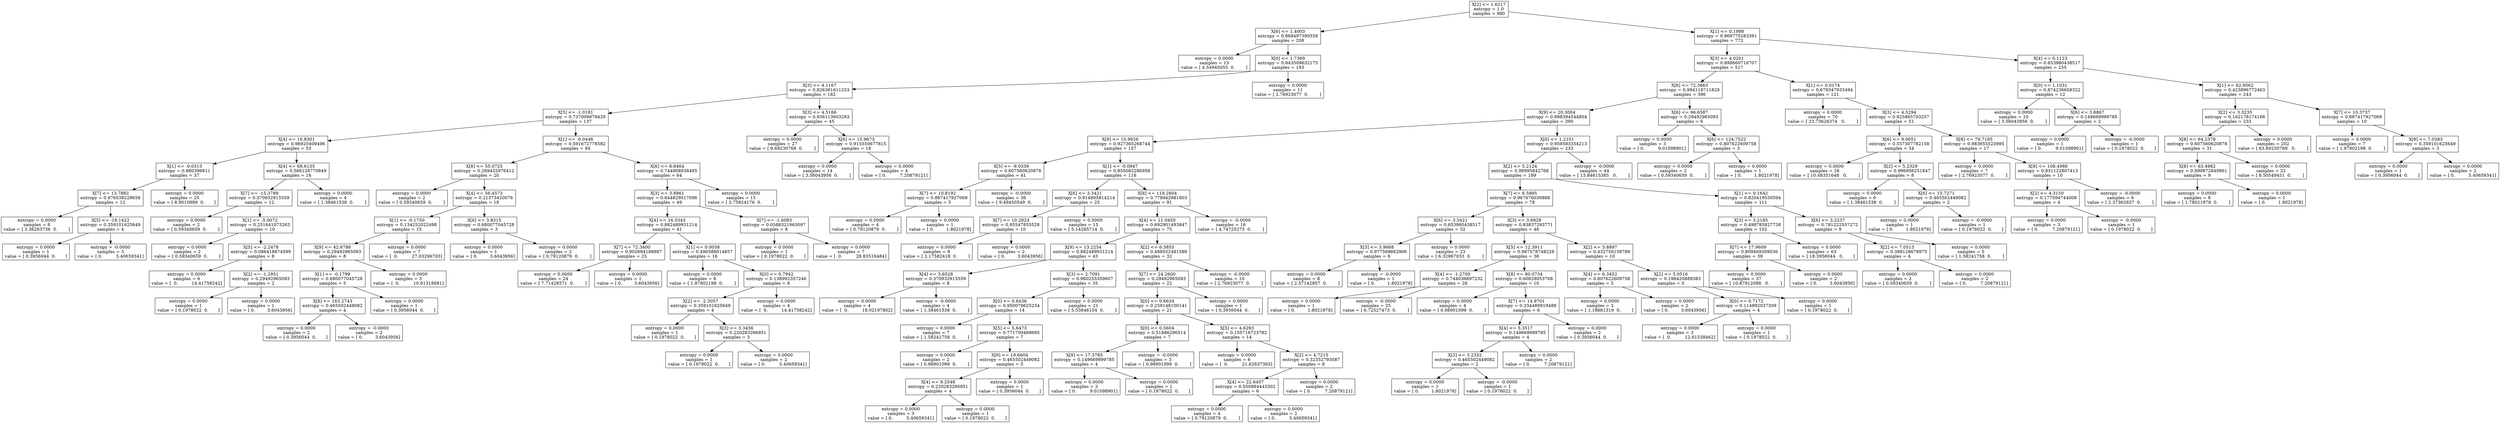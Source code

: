 digraph Tree {
0 [label="X[2] <= 1.6217\nentropy = 1.0\nsamples = 980", shape="box"] ;
1 [label="X[6] <= 1.4003\nentropy = 0.868497390558\nsamples = 208", shape="box"] ;
0 -> 1 ;
2 [label="entropy = 0.0000\nsamples = 15\nvalue = [ 4.54945055  0.        ]", shape="box"] ;
1 -> 2 ;
3 [label="X[0] <= 1.7369\nentropy = 0.843509632173\nsamples = 193", shape="box"] ;
1 -> 3 ;
4 [label="X[3] <= 4.1167\nentropy = 0.826381611253\nsamples = 182", shape="box"] ;
3 -> 4 ;
5 [label="X[5] <= -1.0181\nentropy = 0.737009879429\nsamples = 137", shape="box"] ;
4 -> 5 ;
6 [label="X[4] <= 16.8301\nentropy = 0.96920409496\nsamples = 53", shape="box"] ;
5 -> 6 ;
7 [label="X[1] <= -0.0313\nentropy = 0.880396811\nsamples = 37", shape="box"] ;
6 -> 7 ;
8 [label="X[7] <= 13.7882\nentropy = 0.976538229658\nsamples = 12", shape="box"] ;
7 -> 8 ;
9 [label="entropy = 0.0000\nsamples = 8\nvalue = [ 3.36263736  0.        ]", shape="box"] ;
8 -> 9 ;
10 [label="X[5] <= -18.1422\nentropy = 0.359101625649\nsamples = 4", shape="box"] ;
8 -> 10 ;
11 [label="entropy = 0.0000\nsamples = 1\nvalue = [ 0.3956044  0.       ]", shape="box"] ;
10 -> 11 ;
12 [label="entropy = -0.0000\nsamples = 3\nvalue = [ 0.          5.40659341]", shape="box"] ;
10 -> 12 ;
13 [label="entropy = 0.0000\nsamples = 25\nvalue = [ 8.9010989  0.       ]", shape="box"] ;
7 -> 13 ;
14 [label="X[4] <= 68.6135\nentropy = 0.566128770849\nsamples = 16", shape="box"] ;
6 -> 14 ;
15 [label="X[7] <= -15.3789\nentropy = 0.370932915559\nsamples = 12", shape="box"] ;
14 -> 15 ;
16 [label="entropy = 0.0000\nsamples = 2\nvalue = [ 0.59340659  0.        ]", shape="box"] ;
15 -> 16 ;
17 [label="X[1] <= -5.0072\nentropy = 0.251641073263\nsamples = 10", shape="box"] ;
15 -> 17 ;
18 [label="entropy = 0.0000\nsamples = 2\nvalue = [ 0.59340659  0.        ]", shape="box"] ;
17 -> 18 ;
19 [label="X[5] <= -2.2478\nentropy = 0.086418874599\nsamples = 8", shape="box"] ;
17 -> 19 ;
20 [label="entropy = 0.0000\nsamples = 6\nvalue = [  0.          14.41758242]", shape="box"] ;
19 -> 20 ;
21 [label="X[2] <= -1.2951\nentropy = 0.29492965093\nsamples = 2", shape="box"] ;
19 -> 21 ;
22 [label="entropy = 0.0000\nsamples = 1\nvalue = [ 0.1978022  0.       ]", shape="box"] ;
21 -> 22 ;
23 [label="entropy = 0.0000\nsamples = 1\nvalue = [ 0.         3.6043956]", shape="box"] ;
21 -> 23 ;
24 [label="entropy = 0.0000\nsamples = 4\nvalue = [ 1.38461538  0.        ]", shape="box"] ;
14 -> 24 ;
25 [label="X[1] <= -0.0446\nentropy = 0.591672778582\nsamples = 84", shape="box"] ;
5 -> 25 ;
26 [label="X[8] <= 55.0725\nentropy = 0.269452976412\nsamples = 20", shape="box"] ;
25 -> 26 ;
27 [label="entropy = 0.0000\nsamples = 2\nvalue = [ 0.59340659  0.        ]", shape="box"] ;
26 -> 27 ;
28 [label="X[4] <= 56.4573\nentropy = 0.21373420076\nsamples = 18", shape="box"] ;
26 -> 28 ;
29 [label="X[1] <= -0.1750\nentropy = 0.134252022498\nsamples = 15", shape="box"] ;
28 -> 29 ;
30 [label="X[9] <= 42.6786\nentropy = 0.29492965093\nsamples = 8", shape="box"] ;
29 -> 30 ;
31 [label="X[1] <= -0.1799\nentropy = 0.680077045728\nsamples = 5", shape="box"] ;
30 -> 31 ;
32 [label="X[8] <= 163.2743\nentropy = 0.465502449082\nsamples = 4", shape="box"] ;
31 -> 32 ;
33 [label="entropy = 0.0000\nsamples = 2\nvalue = [ 0.3956044  0.       ]", shape="box"] ;
32 -> 33 ;
34 [label="entropy = -0.0000\nsamples = 2\nvalue = [ 0.         3.6043956]", shape="box"] ;
32 -> 34 ;
35 [label="entropy = 0.0000\nsamples = 1\nvalue = [ 0.3956044  0.       ]", shape="box"] ;
31 -> 35 ;
36 [label="entropy = 0.0000\nsamples = 3\nvalue = [  0.          10.81318681]", shape="box"] ;
30 -> 36 ;
37 [label="entropy = 0.0000\nsamples = 7\nvalue = [  0.          27.03296703]", shape="box"] ;
29 -> 37 ;
38 [label="X[6] <= 3.8315\nentropy = 0.680077045728\nsamples = 3", shape="box"] ;
28 -> 38 ;
39 [label="entropy = 0.0000\nsamples = 1\nvalue = [ 0.         3.6043956]", shape="box"] ;
38 -> 39 ;
40 [label="entropy = 0.0000\nsamples = 2\nvalue = [ 0.79120879  0.        ]", shape="box"] ;
38 -> 40 ;
41 [label="X[6] <= 8.6464\nentropy = 0.744908938495\nsamples = 64", shape="box"] ;
25 -> 41 ;
42 [label="X[3] <= 3.8861\nentropy = 0.644829517096\nsamples = 49", shape="box"] ;
41 -> 42 ;
43 [label="X[4] <= 16.5343\nentropy = 0.882489931214\nsamples = 41", shape="box"] ;
42 -> 43 ;
44 [label="X[7] <= 72.3400\nentropy = 0.902684188897\nsamples = 25", shape="box"] ;
43 -> 44 ;
45 [label="entropy = 0.0000\nsamples = 24\nvalue = [ 7.71428571  0.        ]", shape="box"] ;
44 -> 45 ;
46 [label="entropy = 0.0000\nsamples = 1\nvalue = [ 0.         3.6043956]", shape="box"] ;
44 -> 46 ;
47 [label="X[1] <= 0.0058\nentropy = 0.490588014857\nsamples = 16", shape="box"] ;
43 -> 47 ;
48 [label="entropy = 0.0000\nsamples = 8\nvalue = [ 1.97802198  0.        ]", shape="box"] ;
47 -> 48 ;
49 [label="X[0] <= 0.7942\nentropy = 0.138992357246\nsamples = 8", shape="box"] ;
47 -> 49 ;
50 [label="X[2] <= -2.3057\nentropy = 0.359101625649\nsamples = 4", shape="box"] ;
49 -> 50 ;
51 [label="entropy = 0.0000\nsamples = 1\nvalue = [ 0.1978022  0.       ]", shape="box"] ;
50 -> 51 ;
52 [label="X[3] <= 3.3456\nentropy = 0.220283266951\nsamples = 3", shape="box"] ;
50 -> 52 ;
53 [label="entropy = 0.0000\nsamples = 1\nvalue = [ 0.1978022  0.       ]", shape="box"] ;
52 -> 53 ;
54 [label="entropy = 0.0000\nsamples = 2\nvalue = [ 0.          5.40659341]", shape="box"] ;
52 -> 54 ;
55 [label="entropy = 0.0000\nsamples = 4\nvalue = [  0.          14.41758242]", shape="box"] ;
49 -> 55 ;
56 [label="X[7] <= -1.6083\nentropy = 0.0588321963097\nsamples = 8", shape="box"] ;
42 -> 56 ;
57 [label="entropy = 0.0000\nsamples = 1\nvalue = [ 0.1978022  0.       ]", shape="box"] ;
56 -> 57 ;
58 [label="entropy = 0.0000\nsamples = 7\nvalue = [  0.          28.83516484]", shape="box"] ;
56 -> 58 ;
59 [label="entropy = 0.0000\nsamples = 15\nvalue = [ 3.75824176  0.        ]", shape="box"] ;
41 -> 59 ;
60 [label="X[3] <= 4.5166\nentropy = 0.936113603283\nsamples = 45", shape="box"] ;
4 -> 60 ;
61 [label="entropy = 0.0000\nsamples = 27\nvalue = [ 9.69230769  0.        ]", shape="box"] ;
60 -> 61 ;
62 [label="X[6] <= 15.9673\nentropy = 0.915550677815\nsamples = 18", shape="box"] ;
60 -> 62 ;
63 [label="entropy = 0.0000\nsamples = 14\nvalue = [ 3.56043956  0.        ]", shape="box"] ;
62 -> 63 ;
64 [label="entropy = 0.0000\nsamples = 4\nvalue = [ 0.          7.20879121]", shape="box"] ;
62 -> 64 ;
65 [label="entropy = 0.0000\nsamples = 11\nvalue = [ 2.76923077  0.        ]", shape="box"] ;
3 -> 65 ;
66 [label="X[1] <= 0.1998\nentropy = 0.969775283391\nsamples = 772", shape="box"] ;
0 -> 66 ;
67 [label="X[3] <= 4.0201\nentropy = 0.998660716707\nsamples = 517", shape="box"] ;
66 -> 67 ;
68 [label="X[6] <= 72.3663\nentropy = 0.994118711828\nsamples = 396", shape="box"] ;
67 -> 68 ;
69 [label="X[9] <= 20.3004\nentropy = 0.998394544804\nsamples = 390", shape="box"] ;
68 -> 69 ;
70 [label="X[9] <= 10.9926\nentropy = 0.927365268744\nsamples = 157", shape="box"] ;
69 -> 70 ;
71 [label="X[5] <= -9.0339\nentropy = 0.607560620878\nsamples = 41", shape="box"] ;
70 -> 71 ;
72 [label="X[7] <= 10.8192\nentropy = 0.887417927069\nsamples = 5", shape="box"] ;
71 -> 72 ;
73 [label="entropy = 0.0000\nsamples = 4\nvalue = [ 0.79120879  0.        ]", shape="box"] ;
72 -> 73 ;
74 [label="entropy = 0.0000\nsamples = 1\nvalue = [ 0.         1.8021978]", shape="box"] ;
72 -> 74 ;
75 [label="entropy = -0.0000\nsamples = 36\nvalue = [ 9.49450549  0.        ]", shape="box"] ;
71 -> 75 ;
76 [label="X[1] <= -0.0947\nentropy = 0.855082286958\nsamples = 116", shape="box"] ;
70 -> 76 ;
77 [label="X[6] <= 3.3421\nentropy = 0.914905814214\nsamples = 25", shape="box"] ;
76 -> 77 ;
78 [label="X[7] <= 10.2824\nentropy = 0.95547855528\nsamples = 10", shape="box"] ;
77 -> 78 ;
79 [label="entropy = 0.0000\nsamples = 8\nvalue = [ 2.17582418  0.        ]", shape="box"] ;
78 -> 79 ;
80 [label="entropy = 0.0000\nsamples = 2\nvalue = [ 0.         3.6043956]", shape="box"] ;
78 -> 80 ;
81 [label="entropy = 0.0000\nsamples = 15\nvalue = [ 5.14285714  0.        ]", shape="box"] ;
77 -> 81 ;
82 [label="X[8] <= 118.2604\nentropy = 0.778942981803\nsamples = 91", shape="box"] ;
76 -> 82 ;
83 [label="X[4] <= 11.0450\nentropy = 0.692901493847\nsamples = 75", shape="box"] ;
82 -> 83 ;
84 [label="X[9] <= 13.2254\nentropy = 0.882489931214\nsamples = 43", shape="box"] ;
83 -> 84 ;
85 [label="X[4] <= 5.6528\nentropy = 0.370932915559\nsamples = 8", shape="box"] ;
84 -> 85 ;
86 [label="entropy = 0.0000\nsamples = 4\nvalue = [  0.          18.02197802]", shape="box"] ;
85 -> 86 ;
87 [label="entropy = -0.0000\nsamples = 4\nvalue = [ 1.38461538  0.        ]", shape="box"] ;
85 -> 87 ;
88 [label="X[3] <= 2.7091\nentropy = 0.960255359607\nsamples = 35", shape="box"] ;
84 -> 88 ;
89 [label="X[0] <= 0.8436\nentropy = 0.950079625234\nsamples = 14", shape="box"] ;
88 -> 89 ;
90 [label="entropy = 0.0000\nsamples = 7\nvalue = [ 1.58241758  0.        ]", shape="box"] ;
89 -> 90 ;
91 [label="X[5] <= 5.6473\nentropy = 0.771709469695\nsamples = 7", shape="box"] ;
89 -> 91 ;
92 [label="entropy = 0.0000\nsamples = 2\nvalue = [ 0.98901099  0.        ]", shape="box"] ;
91 -> 92 ;
93 [label="X[9] <= 19.6604\nentropy = 0.465502449082\nsamples = 5", shape="box"] ;
91 -> 93 ;
94 [label="X[4] <= 9.2548\nentropy = 0.220283266951\nsamples = 4", shape="box"] ;
93 -> 94 ;
95 [label="entropy = 0.0000\nsamples = 3\nvalue = [ 0.          5.40659341]", shape="box"] ;
94 -> 95 ;
96 [label="entropy = 0.0000\nsamples = 1\nvalue = [ 0.1978022  0.       ]", shape="box"] ;
94 -> 96 ;
97 [label="entropy = 0.0000\nsamples = 1\nvalue = [ 0.3956044  0.       ]", shape="box"] ;
93 -> 97 ;
98 [label="entropy = 0.0000\nsamples = 21\nvalue = [ 5.53846154  0.        ]", shape="box"] ;
88 -> 98 ;
99 [label="X[2] <= 6.3855\nentropy = 0.488552481589\nsamples = 32", shape="box"] ;
83 -> 99 ;
100 [label="X[7] <= 24.2600\nentropy = 0.29492965093\nsamples = 22", shape="box"] ;
99 -> 100 ;
101 [label="X[0] <= 0.6634\nentropy = 0.259148100141\nsamples = 21", shape="box"] ;
100 -> 101 ;
102 [label="X[0] <= 0.5604\nentropy = 0.51886296514\nsamples = 7", shape="box"] ;
101 -> 102 ;
103 [label="X[9] <= 17.3785\nentropy = 0.149669999785\nsamples = 4", shape="box"] ;
102 -> 103 ;
104 [label="entropy = 0.0000\nsamples = 3\nvalue = [ 0.          9.01098901]", shape="box"] ;
103 -> 104 ;
105 [label="entropy = 0.0000\nsamples = 1\nvalue = [ 0.1978022  0.       ]", shape="box"] ;
103 -> 105 ;
106 [label="entropy = -0.0000\nsamples = 3\nvalue = [ 0.98901099  0.        ]", shape="box"] ;
102 -> 106 ;
107 [label="X[5] <= 4.6293\nentropy = 0.155716723782\nsamples = 14", shape="box"] ;
101 -> 107 ;
108 [label="entropy = 0.0000\nsamples = 6\nvalue = [  0.          21.62637363]", shape="box"] ;
107 -> 108 ;
109 [label="X[2] <= 4.7215\nentropy = 0.32352793087\nsamples = 8", shape="box"] ;
107 -> 109 ;
110 [label="X[4] <= 22.6457\nentropy = 0.550984443302\nsamples = 6", shape="box"] ;
109 -> 110 ;
111 [label="entropy = 0.0000\nsamples = 4\nvalue = [ 0.79120879  0.        ]", shape="box"] ;
110 -> 111 ;
112 [label="entropy = 0.0000\nsamples = 2\nvalue = [ 0.          5.40659341]", shape="box"] ;
110 -> 112 ;
113 [label="entropy = 0.0000\nsamples = 2\nvalue = [ 0.          7.20879121]", shape="box"] ;
109 -> 113 ;
114 [label="entropy = 0.0000\nsamples = 1\nvalue = [ 0.3956044  0.       ]", shape="box"] ;
100 -> 114 ;
115 [label="entropy = -0.0000\nsamples = 10\nvalue = [ 2.76923077  0.        ]", shape="box"] ;
99 -> 115 ;
116 [label="entropy = -0.0000\nsamples = 16\nvalue = [ 4.74725275  0.        ]", shape="box"] ;
82 -> 116 ;
117 [label="X[0] <= 1.2101\nentropy = 0.959583354213\nsamples = 233", shape="box"] ;
69 -> 117 ;
118 [label="X[2] <= 5.2124\nentropy = 0.98995842768\nsamples = 189", shape="box"] ;
117 -> 118 ;
119 [label="X[7] <= 6.5895\nentropy = 0.967676030888\nsamples = 78", shape="box"] ;
118 -> 119 ;
120 [label="X[6] <= 3.5421\nentropy = 0.653980438517\nsamples = 32", shape="box"] ;
119 -> 120 ;
121 [label="X[3] <= 3.9668\nentropy = 0.977569662906\nsamples = 9", shape="box"] ;
120 -> 121 ;
122 [label="entropy = 0.0000\nsamples = 8\nvalue = [ 2.57142857  0.        ]", shape="box"] ;
121 -> 122 ;
123 [label="entropy = -0.0000\nsamples = 1\nvalue = [ 0.         1.8021978]", shape="box"] ;
121 -> 123 ;
124 [label="entropy = 0.0000\nsamples = 23\nvalue = [ 6.32967033  0.        ]", shape="box"] ;
120 -> 124 ;
125 [label="X[3] <= 3.6829\nentropy = 0.83837293771\nsamples = 46", shape="box"] ;
119 -> 125 ;
126 [label="X[5] <= 12.3911\nentropy = 0.987578748228\nsamples = 36", shape="box"] ;
125 -> 126 ;
127 [label="X[4] <= -1.2700\nentropy = 0.744036697232\nsamples = 26", shape="box"] ;
126 -> 127 ;
128 [label="entropy = 0.0000\nsamples = 1\nvalue = [ 0.         1.8021978]", shape="box"] ;
127 -> 128 ;
129 [label="entropy = -0.0000\nsamples = 25\nvalue = [ 6.72527473  0.        ]", shape="box"] ;
127 -> 129 ;
130 [label="X[8] <= 80.0734\nentropy = 0.60828053768\nsamples = 10", shape="box"] ;
126 -> 130 ;
131 [label="entropy = 0.0000\nsamples = 4\nvalue = [ 0.98901099  0.        ]", shape="box"] ;
130 -> 131 ;
132 [label="X[7] <= 14.9701\nentropy = 0.334489919488\nsamples = 6", shape="box"] ;
130 -> 132 ;
133 [label="X[4] <= 5.3517\nentropy = 0.149669999785\nsamples = 4", shape="box"] ;
132 -> 133 ;
134 [label="X[3] <= 3.2352\nentropy = 0.465502449082\nsamples = 2", shape="box"] ;
133 -> 134 ;
135 [label="entropy = 0.0000\nsamples = 1\nvalue = [ 0.         1.8021978]", shape="box"] ;
134 -> 135 ;
136 [label="entropy = -0.0000\nsamples = 1\nvalue = [ 0.1978022  0.       ]", shape="box"] ;
134 -> 136 ;
137 [label="entropy = 0.0000\nsamples = 2\nvalue = [ 0.          7.20879121]", shape="box"] ;
133 -> 137 ;
138 [label="entropy = 0.0000\nsamples = 2\nvalue = [ 0.3956044  0.       ]", shape="box"] ;
132 -> 138 ;
139 [label="X[2] <= 3.8897\nentropy = 0.432750158789\nsamples = 10", shape="box"] ;
125 -> 139 ;
140 [label="X[4] <= 6.3452\nentropy = 0.807622609758\nsamples = 5", shape="box"] ;
139 -> 140 ;
141 [label="entropy = 0.0000\nsamples = 3\nvalue = [ 1.18681319  0.        ]", shape="box"] ;
140 -> 141 ;
142 [label="entropy = 0.0000\nsamples = 2\nvalue = [ 0.         3.6043956]", shape="box"] ;
140 -> 142 ;
143 [label="X[2] <= 5.0516\nentropy = 0.196420889383\nsamples = 5", shape="box"] ;
139 -> 143 ;
144 [label="X[0] <= 0.7172\nentropy = 0.114992037309\nsamples = 4", shape="box"] ;
143 -> 144 ;
145 [label="entropy = 0.0000\nsamples = 3\nvalue = [  0.          12.61538462]", shape="box"] ;
144 -> 145 ;
146 [label="entropy = 0.0000\nsamples = 1\nvalue = [ 0.1978022  0.       ]", shape="box"] ;
144 -> 146 ;
147 [label="entropy = 0.0000\nsamples = 1\nvalue = [ 0.1978022  0.       ]", shape="box"] ;
143 -> 147 ;
148 [label="X[1] <= 0.1642\nentropy = 0.820419530594\nsamples = 111", shape="box"] ;
118 -> 148 ;
149 [label="X[3] <= 3.2185\nentropy = 0.498785827738\nsamples = 102", shape="box"] ;
148 -> 149 ;
150 [label="X[7] <= 17.9609\nentropy = 0.809469309536\nsamples = 39", shape="box"] ;
149 -> 150 ;
151 [label="entropy = 0.0000\nsamples = 37\nvalue = [ 10.87912088   0.        ]", shape="box"] ;
150 -> 151 ;
152 [label="entropy = 0.0000\nsamples = 2\nvalue = [ 0.         3.6043956]", shape="box"] ;
150 -> 152 ;
153 [label="entropy = 0.0000\nsamples = 63\nvalue = [ 18.3956044   0.       ]", shape="box"] ;
149 -> 153 ;
154 [label="X[6] <= 3.2237\nentropy = 0.781222557272\nsamples = 9", shape="box"] ;
148 -> 154 ;
155 [label="X[2] <= 7.0513\nentropy = 0.388128678975\nsamples = 4", shape="box"] ;
154 -> 155 ;
156 [label="entropy = 0.0000\nsamples = 2\nvalue = [ 0.59340659  0.        ]", shape="box"] ;
155 -> 156 ;
157 [label="entropy = 0.0000\nsamples = 2\nvalue = [ 0.          7.20879121]", shape="box"] ;
155 -> 157 ;
158 [label="entropy = 0.0000\nsamples = 5\nvalue = [ 1.58241758  0.        ]", shape="box"] ;
154 -> 158 ;
159 [label="entropy = -0.0000\nsamples = 44\nvalue = [ 13.84615385   0.        ]", shape="box"] ;
117 -> 159 ;
160 [label="X[6] <= 96.6587\nentropy = 0.29492965093\nsamples = 6", shape="box"] ;
68 -> 160 ;
161 [label="entropy = 0.0000\nsamples = 3\nvalue = [ 0.          9.01098901]", shape="box"] ;
160 -> 161 ;
162 [label="X[6] <= 124.7522\nentropy = 0.807622609758\nsamples = 3", shape="box"] ;
160 -> 162 ;
163 [label="entropy = 0.0000\nsamples = 2\nvalue = [ 0.59340659  0.        ]", shape="box"] ;
162 -> 163 ;
164 [label="entropy = 0.0000\nsamples = 1\nvalue = [ 0.         1.8021978]", shape="box"] ;
162 -> 164 ;
165 [label="X[1] <= 0.0174\nentropy = 0.679347933494\nsamples = 121", shape="box"] ;
67 -> 165 ;
166 [label="entropy = 0.0000\nsamples = 70\nvalue = [ 23.73626374   0.        ]", shape="box"] ;
165 -> 166 ;
167 [label="X[3] <= 4.5294\nentropy = 0.925865703257\nsamples = 51", shape="box"] ;
165 -> 167 ;
168 [label="X[6] <= 9.0651\nentropy = 0.557307782158\nsamples = 34", shape="box"] ;
167 -> 168 ;
169 [label="entropy = 0.0000\nsamples = 26\nvalue = [ 10.48351648   0.        ]", shape="box"] ;
168 -> 169 ;
170 [label="X[2] <= 5.2329\nentropy = 0.996956251847\nsamples = 8", shape="box"] ;
168 -> 170 ;
171 [label="entropy = 0.0000\nsamples = 6\nvalue = [ 1.38461538  0.        ]", shape="box"] ;
170 -> 171 ;
172 [label="X[6] <= 15.7271\nentropy = 0.465502449082\nsamples = 2", shape="box"] ;
170 -> 172 ;
173 [label="entropy = 0.0000\nsamples = 1\nvalue = [ 0.         1.8021978]", shape="box"] ;
172 -> 173 ;
174 [label="entropy = -0.0000\nsamples = 1\nvalue = [ 0.1978022  0.       ]", shape="box"] ;
172 -> 174 ;
175 [label="X[8] <= 79.7185\nentropy = 0.983955523995\nsamples = 17", shape="box"] ;
167 -> 175 ;
176 [label="entropy = 0.0000\nsamples = 7\nvalue = [ 2.76923077  0.        ]", shape="box"] ;
175 -> 176 ;
177 [label="X[8] <= 108.4986\nentropy = 0.831122807413\nsamples = 10", shape="box"] ;
175 -> 177 ;
178 [label="X[2] <= 4.3150\nentropy = 0.177594744008\nsamples = 4", shape="box"] ;
177 -> 178 ;
179 [label="entropy = 0.0000\nsamples = 3\nvalue = [ 0.          7.20879121]", shape="box"] ;
178 -> 179 ;
180 [label="entropy = -0.0000\nsamples = 1\nvalue = [ 0.1978022  0.       ]", shape="box"] ;
178 -> 180 ;
181 [label="entropy = -0.0000\nsamples = 6\nvalue = [ 2.37362637  0.        ]", shape="box"] ;
177 -> 181 ;
182 [label="X[4] <= 0.1123\nentropy = 0.653980438517\nsamples = 255", shape="box"] ;
66 -> 182 ;
183 [label="X[0] <= 1.1031\nentropy = 0.874236658322\nsamples = 12", shape="box"] ;
182 -> 183 ;
184 [label="entropy = 0.0000\nsamples = 10\nvalue = [ 3.56043956  0.        ]", shape="box"] ;
183 -> 184 ;
185 [label="X[6] <= 3.6867\nentropy = 0.149669999785\nsamples = 2", shape="box"] ;
183 -> 185 ;
186 [label="entropy = 0.0000\nsamples = 1\nvalue = [ 0.          9.01098901]", shape="box"] ;
185 -> 186 ;
187 [label="entropy = -0.0000\nsamples = 1\nvalue = [ 0.1978022  0.       ]", shape="box"] ;
185 -> 187 ;
188 [label="X[1] <= 62.9562\nentropy = 0.423896772463\nsamples = 243", shape="box"] ;
182 -> 188 ;
189 [label="X[2] <= 3.3235\nentropy = 0.162178174166\nsamples = 233", shape="box"] ;
188 -> 189 ;
190 [label="X[8] <= 64.2378\nentropy = 0.607560620878\nsamples = 31", shape="box"] ;
189 -> 190 ;
191 [label="X[8] <= 63.4982\nentropy = 0.999972849861\nsamples = 9", shape="box"] ;
190 -> 191 ;
192 [label="entropy = 0.0000\nsamples = 8\nvalue = [ 1.78021978  0.        ]", shape="box"] ;
191 -> 192 ;
193 [label="entropy = 0.0000\nsamples = 1\nvalue = [ 0.         1.8021978]", shape="box"] ;
191 -> 193 ;
194 [label="entropy = 0.0000\nsamples = 22\nvalue = [ 8.50549451  0.        ]", shape="box"] ;
190 -> 194 ;
195 [label="entropy = 0.0000\nsamples = 202\nvalue = [ 63.69230769   0.        ]", shape="box"] ;
189 -> 195 ;
196 [label="X[7] <= 10.3737\nentropy = 0.887417927069\nsamples = 10", shape="box"] ;
188 -> 196 ;
197 [label="entropy = 0.0000\nsamples = 7\nvalue = [ 1.97802198  0.        ]", shape="box"] ;
196 -> 197 ;
198 [label="X[9] <= 7.0383\nentropy = 0.359101625649\nsamples = 3", shape="box"] ;
196 -> 198 ;
199 [label="entropy = 0.0000\nsamples = 1\nvalue = [ 0.3956044  0.       ]", shape="box"] ;
198 -> 199 ;
200 [label="entropy = 0.0000\nsamples = 2\nvalue = [ 0.          5.40659341]", shape="box"] ;
198 -> 200 ;
}